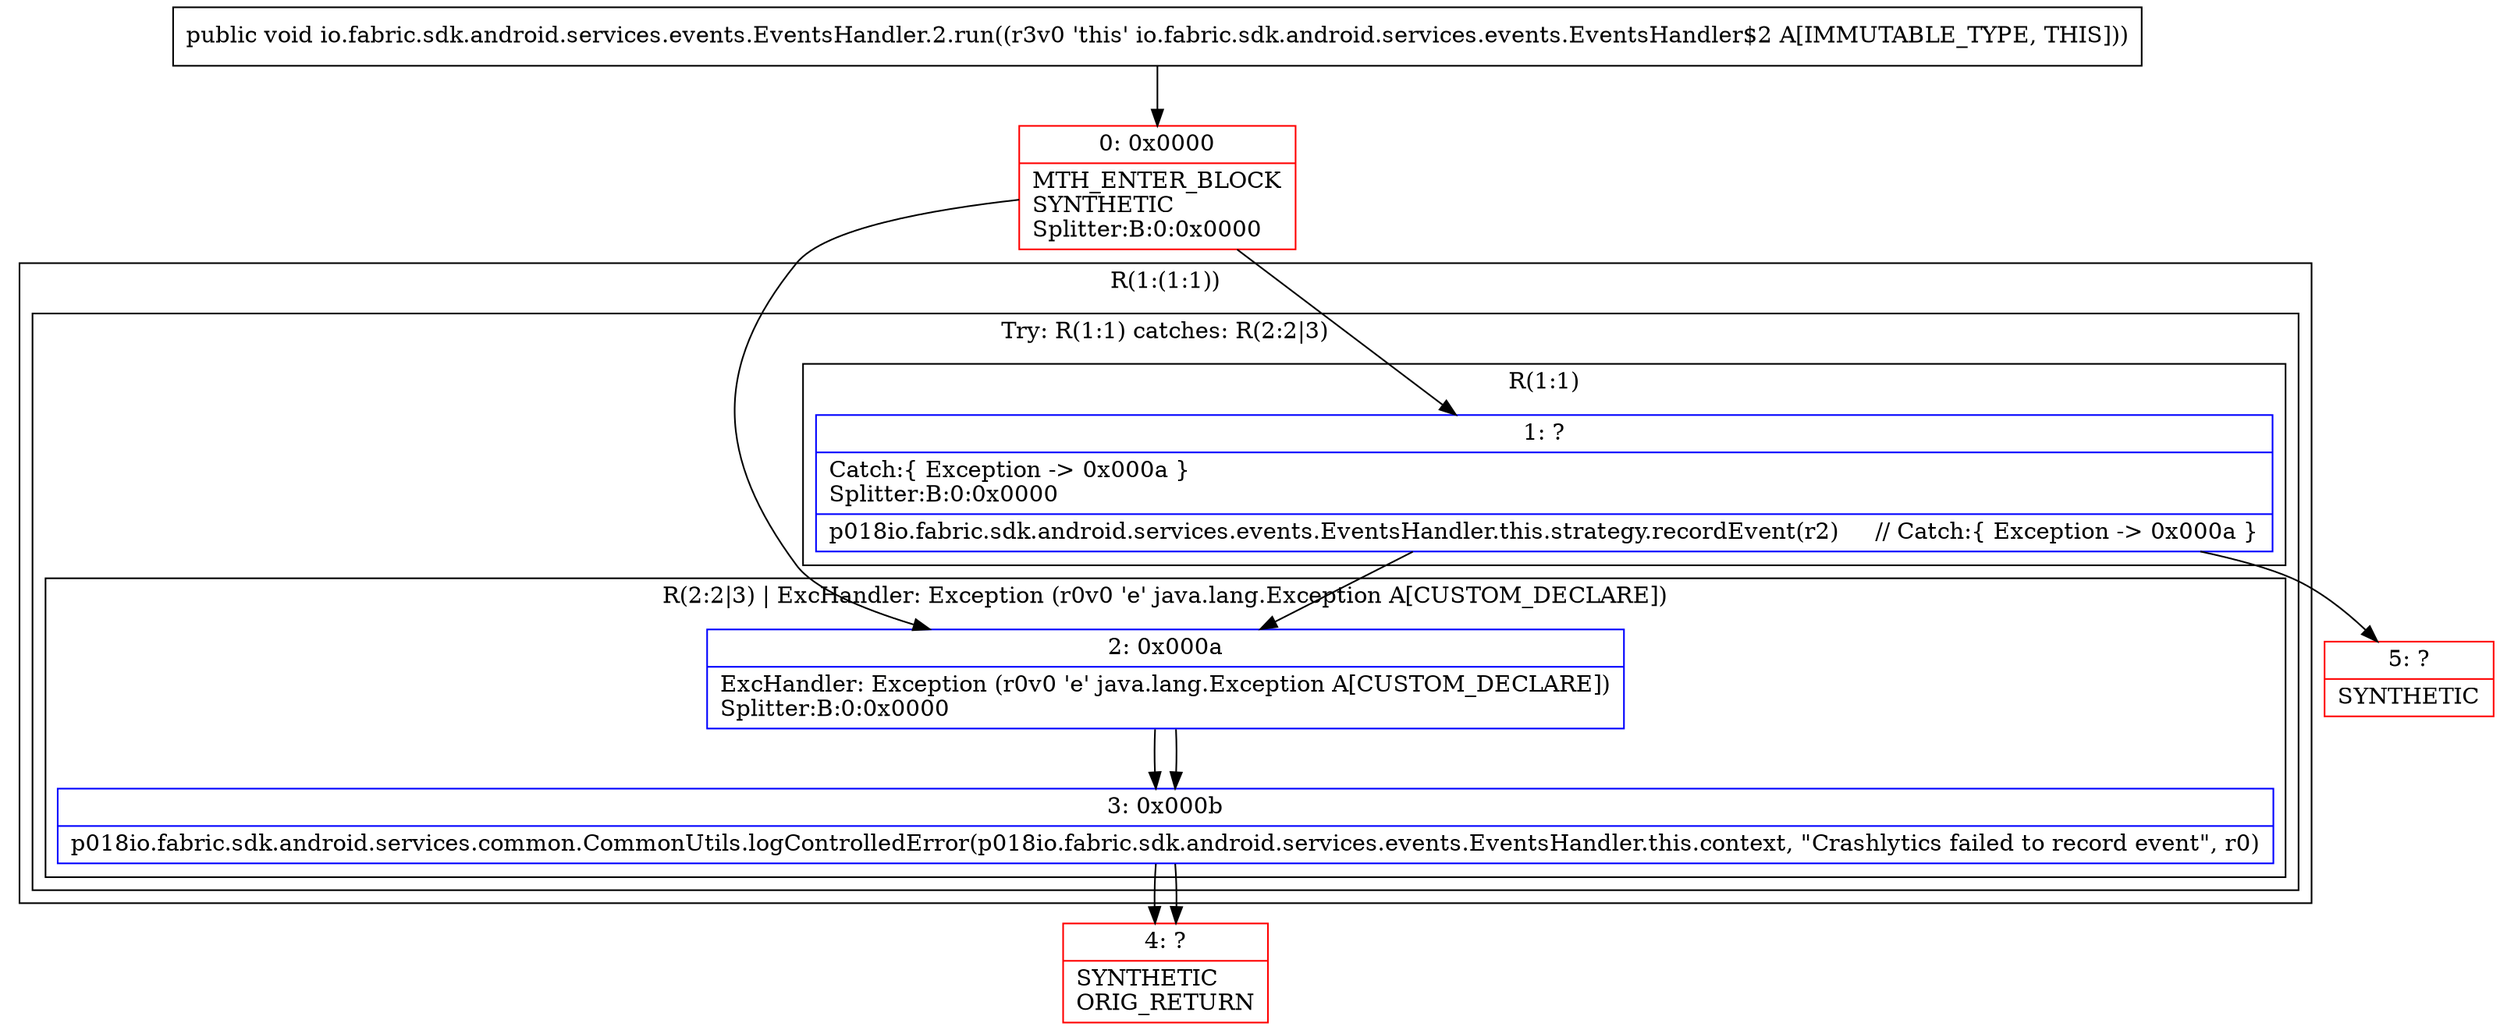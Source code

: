digraph "CFG forio.fabric.sdk.android.services.events.EventsHandler.2.run()V" {
subgraph cluster_Region_1977134000 {
label = "R(1:(1:1))";
node [shape=record,color=blue];
subgraph cluster_TryCatchRegion_1723053050 {
label = "Try: R(1:1) catches: R(2:2|3)";
node [shape=record,color=blue];
subgraph cluster_Region_968525631 {
label = "R(1:1)";
node [shape=record,color=blue];
Node_1 [shape=record,label="{1\:\ ?|Catch:\{ Exception \-\> 0x000a \}\lSplitter:B:0:0x0000\l|p018io.fabric.sdk.android.services.events.EventsHandler.this.strategy.recordEvent(r2)     \/\/ Catch:\{ Exception \-\> 0x000a \}\l}"];
}
subgraph cluster_Region_1900390192 {
label = "R(2:2|3) | ExcHandler: Exception (r0v0 'e' java.lang.Exception A[CUSTOM_DECLARE])\l";
node [shape=record,color=blue];
Node_2 [shape=record,label="{2\:\ 0x000a|ExcHandler: Exception (r0v0 'e' java.lang.Exception A[CUSTOM_DECLARE])\lSplitter:B:0:0x0000\l}"];
Node_3 [shape=record,label="{3\:\ 0x000b|p018io.fabric.sdk.android.services.common.CommonUtils.logControlledError(p018io.fabric.sdk.android.services.events.EventsHandler.this.context, \"Crashlytics failed to record event\", r0)\l}"];
}
}
}
subgraph cluster_Region_1900390192 {
label = "R(2:2|3) | ExcHandler: Exception (r0v0 'e' java.lang.Exception A[CUSTOM_DECLARE])\l";
node [shape=record,color=blue];
Node_2 [shape=record,label="{2\:\ 0x000a|ExcHandler: Exception (r0v0 'e' java.lang.Exception A[CUSTOM_DECLARE])\lSplitter:B:0:0x0000\l}"];
Node_3 [shape=record,label="{3\:\ 0x000b|p018io.fabric.sdk.android.services.common.CommonUtils.logControlledError(p018io.fabric.sdk.android.services.events.EventsHandler.this.context, \"Crashlytics failed to record event\", r0)\l}"];
}
Node_0 [shape=record,color=red,label="{0\:\ 0x0000|MTH_ENTER_BLOCK\lSYNTHETIC\lSplitter:B:0:0x0000\l}"];
Node_4 [shape=record,color=red,label="{4\:\ ?|SYNTHETIC\lORIG_RETURN\l}"];
Node_5 [shape=record,color=red,label="{5\:\ ?|SYNTHETIC\l}"];
MethodNode[shape=record,label="{public void io.fabric.sdk.android.services.events.EventsHandler.2.run((r3v0 'this' io.fabric.sdk.android.services.events.EventsHandler$2 A[IMMUTABLE_TYPE, THIS])) }"];
MethodNode -> Node_0;
Node_1 -> Node_2;
Node_1 -> Node_5;
Node_2 -> Node_3;
Node_3 -> Node_4;
Node_2 -> Node_3;
Node_3 -> Node_4;
Node_0 -> Node_1;
Node_0 -> Node_2;
}

